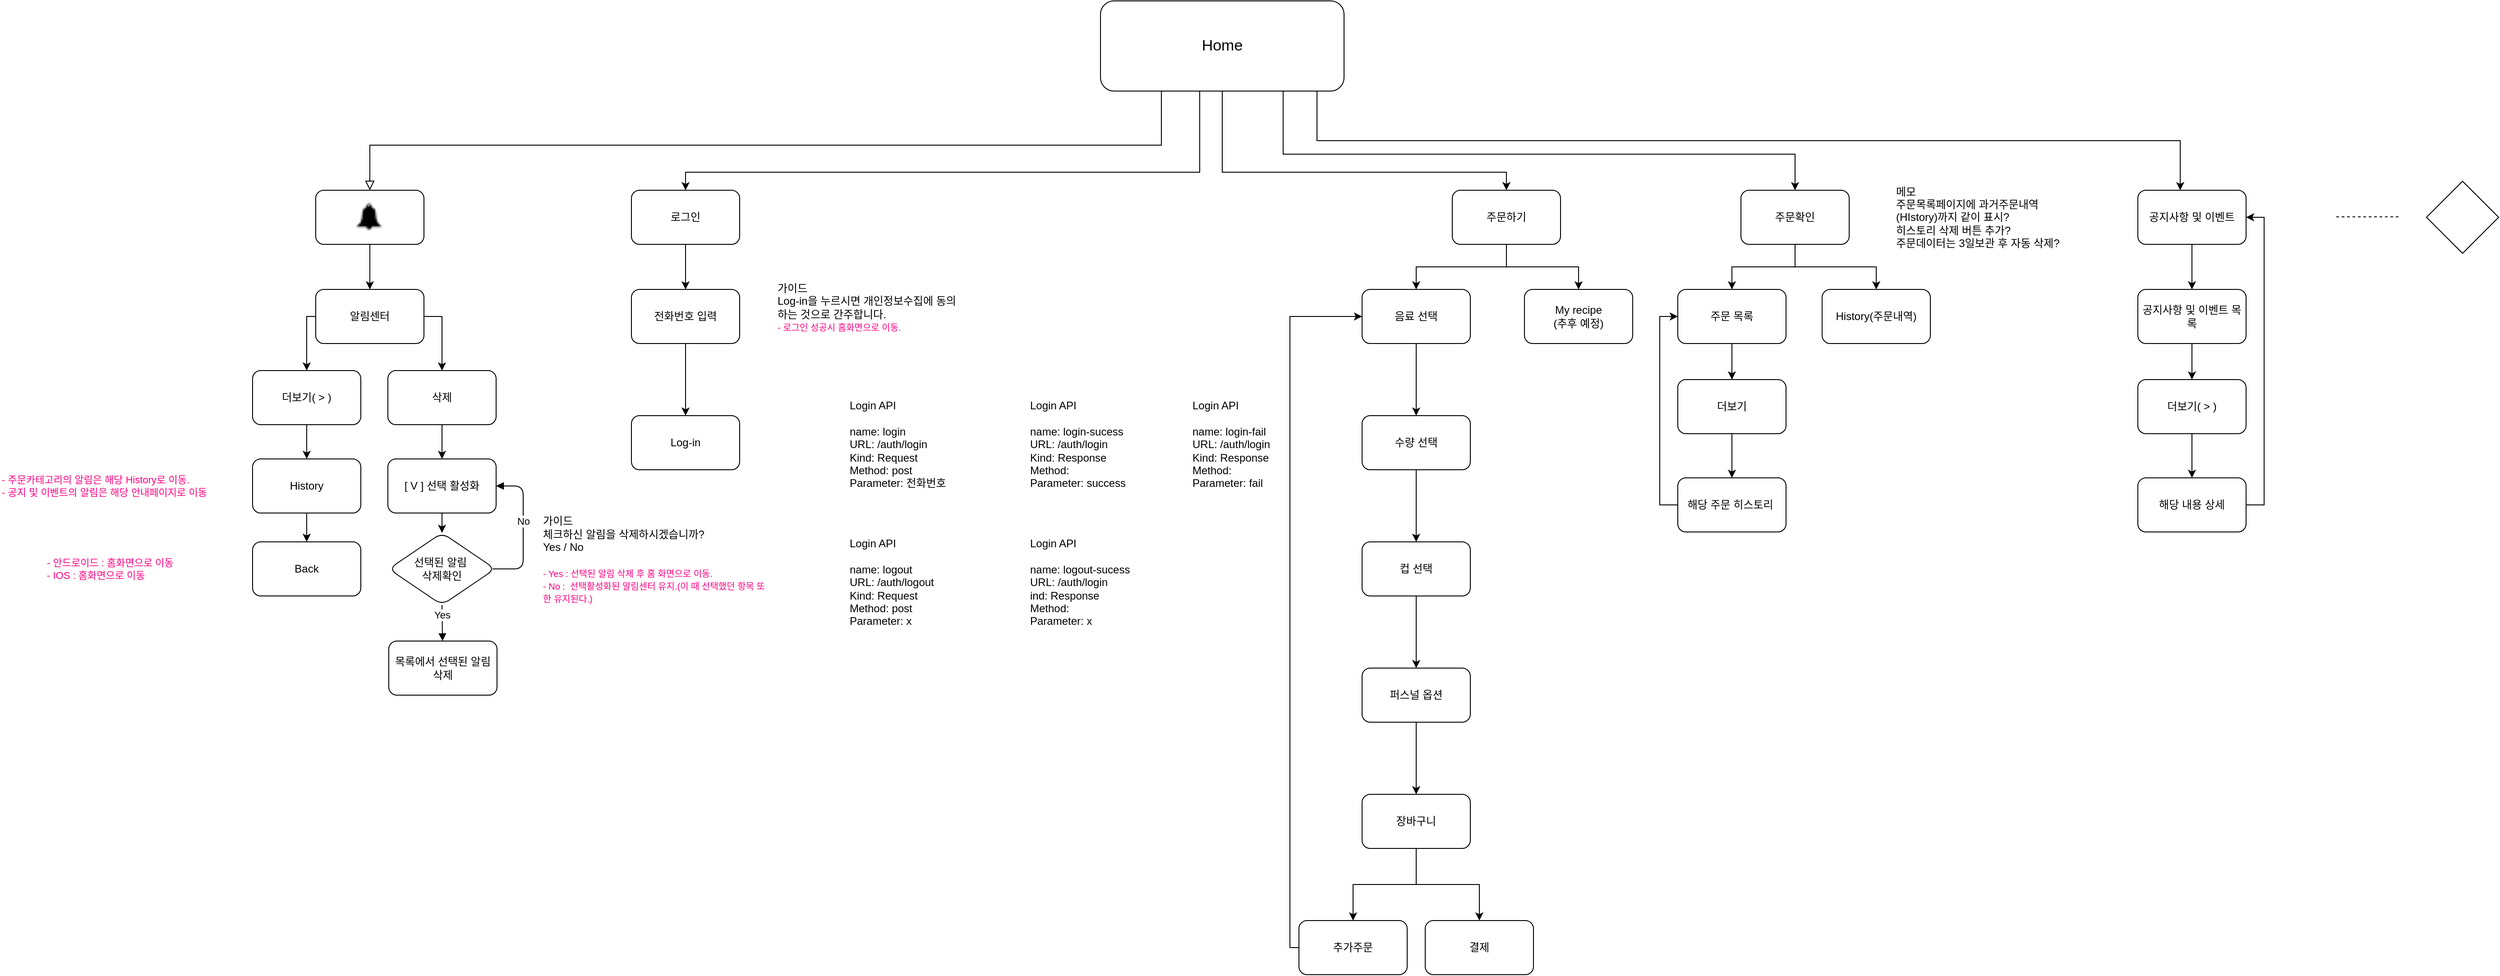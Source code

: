 <mxfile version="13.6.6" type="google"><diagram id="YzNsqvQF_EGkJcA79aaw" name="페이지-2"><mxGraphModel dx="2076" dy="1160" grid="1" gridSize="10" guides="1" tooltips="1" connect="1" arrows="1" fold="1" page="1" pageScale="1" pageWidth="4681" pageHeight="3300" math="0" shadow="0"><root><mxCell id="InaTY63tcqU3OCALk7lf-0"/><mxCell id="InaTY63tcqU3OCALk7lf-1" parent="InaTY63tcqU3OCALk7lf-0"/><mxCell id="InaTY63tcqU3OCALk7lf-2" value="" style="rounded=0;html=1;jettySize=auto;orthogonalLoop=1;fontSize=11;endArrow=block;endFill=0;endSize=8;strokeWidth=1;shadow=0;labelBackgroundColor=none;edgeStyle=orthogonalEdgeStyle;exitX=0.25;exitY=1;exitDx=0;exitDy=0;" edge="1" parent="InaTY63tcqU3OCALk7lf-1" source="InaTY63tcqU3OCALk7lf-4"><mxGeometry relative="1" as="geometry"><mxPoint x="850" y="340" as="targetPoint"/><Array as="points"><mxPoint x="1728" y="290"/><mxPoint x="850" y="290"/></Array></mxGeometry></mxCell><mxCell id="InaTY63tcqU3OCALk7lf-3" style="edgeStyle=orthogonalEdgeStyle;rounded=0;orthogonalLoop=1;jettySize=auto;html=1;entryX=0.5;entryY=0;entryDx=0;entryDy=0;exitX=0.66;exitY=0.98;exitDx=0;exitDy=0;exitPerimeter=0;" edge="1" parent="InaTY63tcqU3OCALk7lf-1" source="InaTY63tcqU3OCALk7lf-4" target="InaTY63tcqU3OCALk7lf-9"><mxGeometry relative="1" as="geometry"><mxPoint x="1030" y="320" as="targetPoint"/><Array as="points"><mxPoint x="1770" y="228"/><mxPoint x="1770" y="320"/><mxPoint x="1200" y="320"/></Array></mxGeometry></mxCell><mxCell id="InaTY63tcqU3OCALk7lf-68" style="edgeStyle=orthogonalEdgeStyle;rounded=0;orthogonalLoop=1;jettySize=auto;html=1;entryX=0.5;entryY=0;entryDx=0;entryDy=0;exitX=0.5;exitY=1;exitDx=0;exitDy=0;" edge="1" parent="InaTY63tcqU3OCALk7lf-1" source="InaTY63tcqU3OCALk7lf-4" target="InaTY63tcqU3OCALk7lf-41"><mxGeometry relative="1" as="geometry"><Array as="points"><mxPoint x="1795" y="320"/><mxPoint x="2110" y="320"/></Array></mxGeometry></mxCell><mxCell id="InaTY63tcqU3OCALk7lf-75" style="edgeStyle=orthogonalEdgeStyle;rounded=0;orthogonalLoop=1;jettySize=auto;html=1;exitX=0.75;exitY=1;exitDx=0;exitDy=0;" edge="1" parent="InaTY63tcqU3OCALk7lf-1" source="InaTY63tcqU3OCALk7lf-4" target="InaTY63tcqU3OCALk7lf-69"><mxGeometry relative="1" as="geometry"><Array as="points"><mxPoint x="1863" y="300"/><mxPoint x="2430" y="300"/></Array></mxGeometry></mxCell><mxCell id="InaTY63tcqU3OCALk7lf-82" style="edgeStyle=orthogonalEdgeStyle;rounded=0;orthogonalLoop=1;jettySize=auto;html=1;exitX=0.75;exitY=1;exitDx=0;exitDy=0;" edge="1" parent="InaTY63tcqU3OCALk7lf-1" source="InaTY63tcqU3OCALk7lf-4"><mxGeometry relative="1" as="geometry"><mxPoint x="1527" y="140" as="sourcePoint"/><mxPoint x="2857" y="340" as="targetPoint"/><Array as="points"><mxPoint x="1900" y="230"/><mxPoint x="1900" y="285"/><mxPoint x="2857" y="285"/></Array></mxGeometry></mxCell><mxCell id="InaTY63tcqU3OCALk7lf-4" value="&lt;font style=&quot;font-size: 17px&quot;&gt;Home&lt;/font&gt;" style="rounded=1;whiteSpace=wrap;html=1;fontSize=12;glass=0;strokeWidth=1;shadow=0;" vertex="1" parent="InaTY63tcqU3OCALk7lf-1"><mxGeometry x="1660" y="130" width="270" height="100" as="geometry"/></mxCell><mxCell id="InaTY63tcqU3OCALk7lf-5" value="" style="edgeStyle=orthogonalEdgeStyle;rounded=0;orthogonalLoop=1;jettySize=auto;html=1;" edge="1" parent="InaTY63tcqU3OCALk7lf-1" source="InaTY63tcqU3OCALk7lf-6" target="InaTY63tcqU3OCALk7lf-16"><mxGeometry relative="1" as="geometry"/></mxCell><mxCell id="InaTY63tcqU3OCALk7lf-6" value="" style="rounded=1;whiteSpace=wrap;html=1;" vertex="1" parent="InaTY63tcqU3OCALk7lf-1"><mxGeometry x="790" y="340" width="120" height="60" as="geometry"/></mxCell><mxCell id="InaTY63tcqU3OCALk7lf-7" value="" style="shape=image;verticalLabelPosition=bottom;labelBackgroundColor=#ffffff;verticalAlign=top;aspect=fixed;imageAspect=0;image=data:image/png,iVBORw0KGgoAAAANSUhEUgAAABQAAAAUCAYAAACNiR0NAAAA8UlEQVQ4Ec3TLRKGIBAGYKLR6BGMRqPRaPQYRm9gNBo9gtFoNHoEo9Fo3G/eb0ZmB/mR0SAzDCjysLAo6OUiXvbICW7bRk3T0Lqut9Z2gkVRUN/3lGXZc3AcRwrDkIQQ/wrYVYwRdl0noRNEW1WV1TSCURRpQaD7vhtRLYhE8KjU/rIsfiAmqAh/HobBD8QEDqj9tm39QFNCTriuaz8wz3NrhHEc3weRwSAIrCAinedZi16yjD/j3JqtTZKEjuO4oBLEoGur6gJpmhKuGC8SxFanabpURAIIx6AbN4J8Fd7HWZVlSba7x7+XEfKXT/rfB389dxfbT1GjrAAAAABJRU5ErkJggg==;" vertex="1" parent="InaTY63tcqU3OCALk7lf-1"><mxGeometry x="830" y="350" width="40" height="40" as="geometry"/></mxCell><mxCell id="InaTY63tcqU3OCALk7lf-8" value="" style="edgeStyle=orthogonalEdgeStyle;rounded=0;orthogonalLoop=1;jettySize=auto;html=1;" edge="1" parent="InaTY63tcqU3OCALk7lf-1" source="InaTY63tcqU3OCALk7lf-9" target="InaTY63tcqU3OCALk7lf-11"><mxGeometry relative="1" as="geometry"/></mxCell><mxCell id="InaTY63tcqU3OCALk7lf-9" value="로그인" style="rounded=1;whiteSpace=wrap;html=1;" vertex="1" parent="InaTY63tcqU3OCALk7lf-1"><mxGeometry x="1140" y="340" width="120" height="60" as="geometry"/></mxCell><mxCell id="InaTY63tcqU3OCALk7lf-10" value="" style="edgeStyle=orthogonalEdgeStyle;rounded=0;orthogonalLoop=1;jettySize=auto;html=1;" edge="1" parent="InaTY63tcqU3OCALk7lf-1" source="InaTY63tcqU3OCALk7lf-11" target="InaTY63tcqU3OCALk7lf-13"><mxGeometry relative="1" as="geometry"/></mxCell><mxCell id="InaTY63tcqU3OCALk7lf-11" value="전화번호 입력" style="whiteSpace=wrap;html=1;rounded=1;" vertex="1" parent="InaTY63tcqU3OCALk7lf-1"><mxGeometry x="1140" y="450" width="120" height="60" as="geometry"/></mxCell><mxCell id="InaTY63tcqU3OCALk7lf-12" value="가이드&lt;br&gt;Log-in을 누르시면 개인정보수집에 동의하는 것으로 간주합니다.&lt;br&gt;&lt;font style=&quot;font-size: 10px&quot; color=&quot;#ff0080&quot;&gt;- 로그인 성공시 홈화면으로 이동.&lt;/font&gt;" style="text;html=1;strokeColor=none;fillColor=none;align=left;verticalAlign=middle;whiteSpace=wrap;rounded=0;" vertex="1" parent="InaTY63tcqU3OCALk7lf-1"><mxGeometry x="1300" y="460" width="210" height="20" as="geometry"/></mxCell><mxCell id="InaTY63tcqU3OCALk7lf-13" value="Log-in" style="whiteSpace=wrap;html=1;rounded=1;" vertex="1" parent="InaTY63tcqU3OCALk7lf-1"><mxGeometry x="1140" y="590" width="120" height="60" as="geometry"/></mxCell><mxCell id="InaTY63tcqU3OCALk7lf-14" value="" style="edgeStyle=orthogonalEdgeStyle;rounded=0;orthogonalLoop=1;jettySize=auto;html=1;exitX=0;exitY=0.5;exitDx=0;exitDy=0;entryX=0.5;entryY=0;entryDx=0;entryDy=0;" edge="1" parent="InaTY63tcqU3OCALk7lf-1" source="InaTY63tcqU3OCALk7lf-16" target="InaTY63tcqU3OCALk7lf-18"><mxGeometry relative="1" as="geometry"><Array as="points"><mxPoint x="780" y="480"/></Array></mxGeometry></mxCell><mxCell id="InaTY63tcqU3OCALk7lf-15" style="edgeStyle=orthogonalEdgeStyle;rounded=0;orthogonalLoop=1;jettySize=auto;html=1;entryX=0.5;entryY=0;entryDx=0;entryDy=0;exitX=1;exitY=0.5;exitDx=0;exitDy=0;" edge="1" parent="InaTY63tcqU3OCALk7lf-1" source="InaTY63tcqU3OCALk7lf-16" target="InaTY63tcqU3OCALk7lf-20"><mxGeometry relative="1" as="geometry"><Array as="points"><mxPoint x="930" y="480"/></Array></mxGeometry></mxCell><mxCell id="InaTY63tcqU3OCALk7lf-16" value="알림센터" style="whiteSpace=wrap;html=1;rounded=1;" vertex="1" parent="InaTY63tcqU3OCALk7lf-1"><mxGeometry x="790" y="450" width="120" height="60" as="geometry"/></mxCell><mxCell id="InaTY63tcqU3OCALk7lf-17" value="" style="edgeStyle=orthogonalEdgeStyle;rounded=0;orthogonalLoop=1;jettySize=auto;html=1;" edge="1" parent="InaTY63tcqU3OCALk7lf-1" source="InaTY63tcqU3OCALk7lf-18" target="InaTY63tcqU3OCALk7lf-22"><mxGeometry relative="1" as="geometry"/></mxCell><mxCell id="InaTY63tcqU3OCALk7lf-18" value="더보기( &amp;gt; )" style="whiteSpace=wrap;html=1;rounded=1;" vertex="1" parent="InaTY63tcqU3OCALk7lf-1"><mxGeometry x="720" y="540" width="120" height="60" as="geometry"/></mxCell><mxCell id="InaTY63tcqU3OCALk7lf-19" value="" style="edgeStyle=orthogonalEdgeStyle;rounded=0;orthogonalLoop=1;jettySize=auto;html=1;" edge="1" parent="InaTY63tcqU3OCALk7lf-1" source="InaTY63tcqU3OCALk7lf-20" target="InaTY63tcqU3OCALk7lf-27"><mxGeometry relative="1" as="geometry"/></mxCell><mxCell id="InaTY63tcqU3OCALk7lf-20" value="삭제" style="whiteSpace=wrap;html=1;rounded=1;" vertex="1" parent="InaTY63tcqU3OCALk7lf-1"><mxGeometry x="870" y="540" width="120" height="60" as="geometry"/></mxCell><mxCell id="InaTY63tcqU3OCALk7lf-21" value="" style="edgeStyle=orthogonalEdgeStyle;rounded=0;orthogonalLoop=1;jettySize=auto;html=1;" edge="1" parent="InaTY63tcqU3OCALk7lf-1" source="InaTY63tcqU3OCALk7lf-22" target="InaTY63tcqU3OCALk7lf-24"><mxGeometry relative="1" as="geometry"/></mxCell><mxCell id="InaTY63tcqU3OCALk7lf-22" value="History" style="whiteSpace=wrap;html=1;rounded=1;" vertex="1" parent="InaTY63tcqU3OCALk7lf-1"><mxGeometry x="720" y="638" width="120" height="60" as="geometry"/></mxCell><mxCell id="InaTY63tcqU3OCALk7lf-23" value="&lt;font color=&quot;#ff0080&quot; style=&quot;font-size: 11px;&quot;&gt;- 주문카테고리의 알림은 해당 History로 이동.&lt;br style=&quot;font-size: 11px;&quot;&gt;&lt;/font&gt;&lt;div style=&quot;font-size: 11px;&quot;&gt;&lt;span style=&quot;font-size: 11px;&quot;&gt;&lt;font color=&quot;#ff0080&quot; style=&quot;font-size: 11px;&quot;&gt;- 공지 및 이벤트의 알림은 해당 안내페이지로 이동&lt;/font&gt;&lt;/span&gt;&lt;/div&gt;" style="text;html=1;strokeColor=none;fillColor=none;align=left;verticalAlign=middle;whiteSpace=wrap;rounded=0;fontSize=11;" vertex="1" parent="InaTY63tcqU3OCALk7lf-1"><mxGeometry x="440" y="659" width="290" height="18" as="geometry"/></mxCell><mxCell id="InaTY63tcqU3OCALk7lf-24" value="Back" style="whiteSpace=wrap;html=1;rounded=1;" vertex="1" parent="InaTY63tcqU3OCALk7lf-1"><mxGeometry x="720" y="730" width="120" height="60" as="geometry"/></mxCell><mxCell id="InaTY63tcqU3OCALk7lf-25" value="&lt;font color=&quot;#ff0080&quot; style=&quot;font-size: 11px;&quot;&gt;- 안드로이드 : 홈화면으로 이동&lt;br style=&quot;font-size: 11px;&quot;&gt;- IOS : 홈화면으로 이동&lt;/font&gt;" style="text;html=1;strokeColor=none;fillColor=none;align=left;verticalAlign=middle;whiteSpace=wrap;rounded=0;fontSize=11;" vertex="1" parent="InaTY63tcqU3OCALk7lf-1"><mxGeometry x="490" y="750" width="190" height="20" as="geometry"/></mxCell><mxCell id="InaTY63tcqU3OCALk7lf-26" value="" style="edgeStyle=orthogonalEdgeStyle;rounded=0;orthogonalLoop=1;jettySize=auto;html=1;" edge="1" parent="InaTY63tcqU3OCALk7lf-1" source="InaTY63tcqU3OCALk7lf-27" target="InaTY63tcqU3OCALk7lf-28"><mxGeometry relative="1" as="geometry"/></mxCell><mxCell id="InaTY63tcqU3OCALk7lf-27" value="[ V ] 선택 활성화" style="whiteSpace=wrap;html=1;rounded=1;" vertex="1" parent="InaTY63tcqU3OCALk7lf-1"><mxGeometry x="870" y="638" width="120" height="60" as="geometry"/></mxCell><mxCell id="InaTY63tcqU3OCALk7lf-28" value="선택된 알림&amp;nbsp;&lt;br&gt;삭제확인" style="rhombus;whiteSpace=wrap;html=1;rounded=1;" vertex="1" parent="InaTY63tcqU3OCALk7lf-1"><mxGeometry x="871" y="720" width="118" height="80" as="geometry"/></mxCell><mxCell id="InaTY63tcqU3OCALk7lf-29" value="No" style="html=1;verticalAlign=bottom;endArrow=block;exitX=1;exitY=0.5;exitDx=0;exitDy=0;entryX=1;entryY=0.5;entryDx=0;entryDy=0;" edge="1" parent="InaTY63tcqU3OCALk7lf-1" target="InaTY63tcqU3OCALk7lf-27"><mxGeometry width="80" relative="1" as="geometry"><mxPoint x="986" y="760" as="sourcePoint"/><mxPoint x="1040" y="780" as="targetPoint"/><Array as="points"><mxPoint x="1020" y="760"/><mxPoint x="1020" y="668"/></Array></mxGeometry></mxCell><mxCell id="InaTY63tcqU3OCALk7lf-30" value="Yes" style="html=1;verticalAlign=bottom;endArrow=block;exitX=0.5;exitY=1;exitDx=0;exitDy=0;" edge="1" parent="InaTY63tcqU3OCALk7lf-1" source="InaTY63tcqU3OCALk7lf-28" target="InaTY63tcqU3OCALk7lf-31"><mxGeometry width="80" relative="1" as="geometry"><mxPoint x="910" y="720" as="sourcePoint"/><mxPoint x="930" y="860" as="targetPoint"/></mxGeometry></mxCell><mxCell id="InaTY63tcqU3OCALk7lf-31" value="목록에서 선택된 알림 삭제" style="rounded=1;whiteSpace=wrap;html=1;" vertex="1" parent="InaTY63tcqU3OCALk7lf-1"><mxGeometry x="871" y="840" width="120" height="60" as="geometry"/></mxCell><mxCell id="InaTY63tcqU3OCALk7lf-32" value="가이드&lt;br&gt;체크하신 알림을 삭제하시겠습니까?&lt;br&gt;Yes / No&lt;br&gt;&lt;br&gt;&lt;font color=&quot;#ff0080&quot; style=&quot;font-size: 10px&quot;&gt;- Yes : 선택된 알림 삭제 후 홈 화면으로 이동.&lt;br&gt;- No :&amp;nbsp; 선택활성화된 알림센터 유지.(이 때 선택했던 항목 또한 유지된다.)&lt;/font&gt;" style="text;html=1;strokeColor=none;fillColor=none;align=left;verticalAlign=middle;whiteSpace=wrap;rounded=0;" vertex="1" parent="InaTY63tcqU3OCALk7lf-1"><mxGeometry x="1040" y="740" width="250" height="20" as="geometry"/></mxCell><mxCell id="InaTY63tcqU3OCALk7lf-33" value="Login API&lt;br&gt;&lt;br&gt;name: login&lt;br&gt;URL: /auth/login&lt;br&gt;Kind: Request&lt;br&gt;Method: post&lt;br&gt;Parameter: 전화번호" style="text;html=1;strokeColor=none;fillColor=none;align=left;verticalAlign=middle;whiteSpace=wrap;rounded=0;" vertex="1" parent="InaTY63tcqU3OCALk7lf-1"><mxGeometry x="1380" y="567" width="170" height="110" as="geometry"/></mxCell><mxCell id="InaTY63tcqU3OCALk7lf-34" value="Login API&lt;br&gt;&lt;br&gt;name: logout&lt;br&gt;URL: /auth/logout&lt;br&gt;Kind: Request&lt;br&gt;Method: post&lt;br&gt;Parameter: x" style="text;html=1;strokeColor=none;fillColor=none;align=left;verticalAlign=middle;whiteSpace=wrap;rounded=0;" vertex="1" parent="InaTY63tcqU3OCALk7lf-1"><mxGeometry x="1380" y="720" width="170" height="110" as="geometry"/></mxCell><mxCell id="InaTY63tcqU3OCALk7lf-35" value="Login API&lt;br&gt;&lt;br&gt;name: login-sucess&lt;br&gt;URL: /auth/login&lt;br&gt;Kind: Response&lt;br&gt;Method:&amp;nbsp;&lt;br&gt;Parameter: success" style="text;html=1;strokeColor=none;fillColor=none;align=left;verticalAlign=middle;whiteSpace=wrap;rounded=0;" vertex="1" parent="InaTY63tcqU3OCALk7lf-1"><mxGeometry x="1580" y="567" width="170" height="110" as="geometry"/></mxCell><mxCell id="InaTY63tcqU3OCALk7lf-36" value="Login API&lt;br&gt;&lt;br&gt;name: login-fail&lt;br&gt;URL: /auth/login&lt;br&gt;Kind: Response&lt;br&gt;Method:&lt;br&gt;Parameter: fail" style="text;html=1;strokeColor=none;fillColor=none;align=left;verticalAlign=middle;whiteSpace=wrap;rounded=0;" vertex="1" parent="InaTY63tcqU3OCALk7lf-1"><mxGeometry x="1760" y="567" width="190" height="110" as="geometry"/></mxCell><mxCell id="InaTY63tcqU3OCALk7lf-37" value="Login API&lt;br&gt;&lt;br&gt;name: logout-sucess&lt;br&gt;URL: /auth/login&lt;br&gt;ind: Response&lt;br&gt;Method:&amp;nbsp;&lt;br&gt;Parameter: x" style="text;html=1;strokeColor=none;fillColor=none;align=left;verticalAlign=middle;whiteSpace=wrap;rounded=0;" vertex="1" parent="InaTY63tcqU3OCALk7lf-1"><mxGeometry x="1580" y="720" width="170" height="110" as="geometry"/></mxCell><mxCell id="InaTY63tcqU3OCALk7lf-44" value="" style="edgeStyle=orthogonalEdgeStyle;rounded=0;orthogonalLoop=1;jettySize=auto;html=1;" edge="1" parent="InaTY63tcqU3OCALk7lf-1" source="InaTY63tcqU3OCALk7lf-41" target="InaTY63tcqU3OCALk7lf-43"><mxGeometry relative="1" as="geometry"/></mxCell><mxCell id="InaTY63tcqU3OCALk7lf-51" style="edgeStyle=orthogonalEdgeStyle;rounded=0;orthogonalLoop=1;jettySize=auto;html=1;" edge="1" parent="InaTY63tcqU3OCALk7lf-1" source="InaTY63tcqU3OCALk7lf-41" target="InaTY63tcqU3OCALk7lf-50"><mxGeometry relative="1" as="geometry"/></mxCell><mxCell id="InaTY63tcqU3OCALk7lf-41" value="주문하기" style="rounded=1;whiteSpace=wrap;html=1;" vertex="1" parent="InaTY63tcqU3OCALk7lf-1"><mxGeometry x="2050" y="340" width="120" height="60" as="geometry"/></mxCell><mxCell id="InaTY63tcqU3OCALk7lf-53" value="" style="edgeStyle=orthogonalEdgeStyle;rounded=0;orthogonalLoop=1;jettySize=auto;html=1;" edge="1" parent="InaTY63tcqU3OCALk7lf-1" source="InaTY63tcqU3OCALk7lf-43" target="InaTY63tcqU3OCALk7lf-52"><mxGeometry relative="1" as="geometry"/></mxCell><mxCell id="InaTY63tcqU3OCALk7lf-43" value="음료 선택" style="whiteSpace=wrap;html=1;rounded=1;" vertex="1" parent="InaTY63tcqU3OCALk7lf-1"><mxGeometry x="1950" y="450" width="120" height="60" as="geometry"/></mxCell><mxCell id="InaTY63tcqU3OCALk7lf-50" value="My recipe&lt;br&gt;(추후 예정)" style="rounded=1;whiteSpace=wrap;html=1;" vertex="1" parent="InaTY63tcqU3OCALk7lf-1"><mxGeometry x="2130" y="450" width="120" height="60" as="geometry"/></mxCell><mxCell id="InaTY63tcqU3OCALk7lf-55" value="" style="edgeStyle=orthogonalEdgeStyle;rounded=0;orthogonalLoop=1;jettySize=auto;html=1;" edge="1" parent="InaTY63tcqU3OCALk7lf-1" source="InaTY63tcqU3OCALk7lf-52" target="InaTY63tcqU3OCALk7lf-54"><mxGeometry relative="1" as="geometry"/></mxCell><mxCell id="InaTY63tcqU3OCALk7lf-52" value="수량 선택" style="whiteSpace=wrap;html=1;rounded=1;" vertex="1" parent="InaTY63tcqU3OCALk7lf-1"><mxGeometry x="1950" y="590" width="120" height="60" as="geometry"/></mxCell><mxCell id="InaTY63tcqU3OCALk7lf-57" value="" style="edgeStyle=orthogonalEdgeStyle;rounded=0;orthogonalLoop=1;jettySize=auto;html=1;" edge="1" parent="InaTY63tcqU3OCALk7lf-1" source="InaTY63tcqU3OCALk7lf-54" target="InaTY63tcqU3OCALk7lf-56"><mxGeometry relative="1" as="geometry"/></mxCell><mxCell id="InaTY63tcqU3OCALk7lf-54" value="컵 선택" style="whiteSpace=wrap;html=1;rounded=1;" vertex="1" parent="InaTY63tcqU3OCALk7lf-1"><mxGeometry x="1950" y="730" width="120" height="60" as="geometry"/></mxCell><mxCell id="InaTY63tcqU3OCALk7lf-61" value="" style="edgeStyle=orthogonalEdgeStyle;rounded=0;orthogonalLoop=1;jettySize=auto;html=1;" edge="1" parent="InaTY63tcqU3OCALk7lf-1" source="InaTY63tcqU3OCALk7lf-56" target="InaTY63tcqU3OCALk7lf-60"><mxGeometry relative="1" as="geometry"/></mxCell><mxCell id="InaTY63tcqU3OCALk7lf-56" value="퍼스널 옵션" style="whiteSpace=wrap;html=1;rounded=1;" vertex="1" parent="InaTY63tcqU3OCALk7lf-1"><mxGeometry x="1950" y="870" width="120" height="60" as="geometry"/></mxCell><mxCell id="InaTY63tcqU3OCALk7lf-63" value="" style="edgeStyle=orthogonalEdgeStyle;rounded=0;orthogonalLoop=1;jettySize=auto;html=1;" edge="1" parent="InaTY63tcqU3OCALk7lf-1" source="InaTY63tcqU3OCALk7lf-60" target="InaTY63tcqU3OCALk7lf-62"><mxGeometry relative="1" as="geometry"/></mxCell><mxCell id="InaTY63tcqU3OCALk7lf-65" style="edgeStyle=orthogonalEdgeStyle;rounded=0;orthogonalLoop=1;jettySize=auto;html=1;" edge="1" parent="InaTY63tcqU3OCALk7lf-1" source="InaTY63tcqU3OCALk7lf-60" target="InaTY63tcqU3OCALk7lf-64"><mxGeometry relative="1" as="geometry"/></mxCell><mxCell id="InaTY63tcqU3OCALk7lf-60" value="장바구니" style="whiteSpace=wrap;html=1;rounded=1;" vertex="1" parent="InaTY63tcqU3OCALk7lf-1"><mxGeometry x="1950" y="1010" width="120" height="60" as="geometry"/></mxCell><mxCell id="InaTY63tcqU3OCALk7lf-66" style="edgeStyle=orthogonalEdgeStyle;rounded=0;orthogonalLoop=1;jettySize=auto;html=1;entryX=0;entryY=0.5;entryDx=0;entryDy=0;exitX=0;exitY=0.5;exitDx=0;exitDy=0;" edge="1" parent="InaTY63tcqU3OCALk7lf-1" source="InaTY63tcqU3OCALk7lf-62" target="InaTY63tcqU3OCALk7lf-43"><mxGeometry relative="1" as="geometry"><Array as="points"><mxPoint x="1870" y="480"/></Array></mxGeometry></mxCell><mxCell id="InaTY63tcqU3OCALk7lf-62" value="추가주문" style="whiteSpace=wrap;html=1;rounded=1;" vertex="1" parent="InaTY63tcqU3OCALk7lf-1"><mxGeometry x="1880" y="1150" width="120" height="60" as="geometry"/></mxCell><mxCell id="InaTY63tcqU3OCALk7lf-64" value="결제" style="whiteSpace=wrap;html=1;rounded=1;" vertex="1" parent="InaTY63tcqU3OCALk7lf-1"><mxGeometry x="2020" y="1150" width="120" height="60" as="geometry"/></mxCell><mxCell id="InaTY63tcqU3OCALk7lf-71" value="" style="edgeStyle=orthogonalEdgeStyle;rounded=0;orthogonalLoop=1;jettySize=auto;html=1;" edge="1" parent="InaTY63tcqU3OCALk7lf-1" source="InaTY63tcqU3OCALk7lf-69" target="InaTY63tcqU3OCALk7lf-70"><mxGeometry relative="1" as="geometry"/></mxCell><mxCell id="InaTY63tcqU3OCALk7lf-73" style="edgeStyle=orthogonalEdgeStyle;rounded=0;orthogonalLoop=1;jettySize=auto;html=1;" edge="1" parent="InaTY63tcqU3OCALk7lf-1" source="InaTY63tcqU3OCALk7lf-69" target="InaTY63tcqU3OCALk7lf-72"><mxGeometry relative="1" as="geometry"/></mxCell><mxCell id="InaTY63tcqU3OCALk7lf-69" value="주문확인" style="rounded=1;whiteSpace=wrap;html=1;" vertex="1" parent="InaTY63tcqU3OCALk7lf-1"><mxGeometry x="2370" y="340" width="120" height="60" as="geometry"/></mxCell><mxCell id="InaTY63tcqU3OCALk7lf-77" value="" style="edgeStyle=orthogonalEdgeStyle;rounded=0;orthogonalLoop=1;jettySize=auto;html=1;" edge="1" parent="InaTY63tcqU3OCALk7lf-1" source="InaTY63tcqU3OCALk7lf-70" target="InaTY63tcqU3OCALk7lf-76"><mxGeometry relative="1" as="geometry"/></mxCell><mxCell id="InaTY63tcqU3OCALk7lf-70" value="주문 목록" style="whiteSpace=wrap;html=1;rounded=1;" vertex="1" parent="InaTY63tcqU3OCALk7lf-1"><mxGeometry x="2300" y="450" width="120" height="60" as="geometry"/></mxCell><mxCell id="InaTY63tcqU3OCALk7lf-72" value="History(주문내역)" style="whiteSpace=wrap;html=1;rounded=1;" vertex="1" parent="InaTY63tcqU3OCALk7lf-1"><mxGeometry x="2460" y="450" width="120" height="60" as="geometry"/></mxCell><mxCell id="InaTY63tcqU3OCALk7lf-74" value="메모&lt;br&gt;주문목록페이지에 과거주문내역(HIstory)까지 같이 표시?&amp;nbsp;&lt;br&gt;히스토리 삭제 버튼 추가?&lt;br&gt;주문데이터는 3일보관 후 자동 삭제?" style="text;html=1;strokeColor=none;fillColor=none;align=left;verticalAlign=middle;whiteSpace=wrap;rounded=0;" vertex="1" parent="InaTY63tcqU3OCALk7lf-1"><mxGeometry x="2540" y="360" width="200" height="20" as="geometry"/></mxCell><mxCell id="InaTY63tcqU3OCALk7lf-79" value="" style="edgeStyle=orthogonalEdgeStyle;rounded=0;orthogonalLoop=1;jettySize=auto;html=1;" edge="1" parent="InaTY63tcqU3OCALk7lf-1" source="InaTY63tcqU3OCALk7lf-76" target="InaTY63tcqU3OCALk7lf-78"><mxGeometry relative="1" as="geometry"/></mxCell><mxCell id="InaTY63tcqU3OCALk7lf-76" value="더보기" style="whiteSpace=wrap;html=1;rounded=1;" vertex="1" parent="InaTY63tcqU3OCALk7lf-1"><mxGeometry x="2300" y="550" width="120" height="60" as="geometry"/></mxCell><mxCell id="InaTY63tcqU3OCALk7lf-80" style="edgeStyle=orthogonalEdgeStyle;rounded=0;orthogonalLoop=1;jettySize=auto;html=1;entryX=0;entryY=0.5;entryDx=0;entryDy=0;" edge="1" parent="InaTY63tcqU3OCALk7lf-1" source="InaTY63tcqU3OCALk7lf-78" target="InaTY63tcqU3OCALk7lf-70"><mxGeometry relative="1" as="geometry"><Array as="points"><mxPoint x="2280" y="689"/><mxPoint x="2280" y="480"/></Array></mxGeometry></mxCell><mxCell id="InaTY63tcqU3OCALk7lf-78" value="해당 주문 히스토리&amp;nbsp;" style="whiteSpace=wrap;html=1;rounded=1;" vertex="1" parent="InaTY63tcqU3OCALk7lf-1"><mxGeometry x="2300" y="659" width="120" height="60" as="geometry"/></mxCell><mxCell id="InaTY63tcqU3OCALk7lf-84" value="" style="edgeStyle=orthogonalEdgeStyle;rounded=0;orthogonalLoop=1;jettySize=auto;html=1;" edge="1" parent="InaTY63tcqU3OCALk7lf-1" source="InaTY63tcqU3OCALk7lf-81" target="InaTY63tcqU3OCALk7lf-83"><mxGeometry relative="1" as="geometry"/></mxCell><mxCell id="InaTY63tcqU3OCALk7lf-81" value="공지사항 및 이벤트" style="rounded=1;whiteSpace=wrap;html=1;" vertex="1" parent="InaTY63tcqU3OCALk7lf-1"><mxGeometry x="2810" y="340" width="120" height="60" as="geometry"/></mxCell><mxCell id="InaTY63tcqU3OCALk7lf-86" value="" style="edgeStyle=orthogonalEdgeStyle;rounded=0;orthogonalLoop=1;jettySize=auto;html=1;" edge="1" parent="InaTY63tcqU3OCALk7lf-1" source="InaTY63tcqU3OCALk7lf-83" target="InaTY63tcqU3OCALk7lf-85"><mxGeometry relative="1" as="geometry"/></mxCell><mxCell id="InaTY63tcqU3OCALk7lf-83" value="공지사항 및 이벤트 목록" style="whiteSpace=wrap;html=1;rounded=1;" vertex="1" parent="InaTY63tcqU3OCALk7lf-1"><mxGeometry x="2810" y="450" width="120" height="60" as="geometry"/></mxCell><mxCell id="InaTY63tcqU3OCALk7lf-88" value="" style="edgeStyle=orthogonalEdgeStyle;rounded=0;orthogonalLoop=1;jettySize=auto;html=1;" edge="1" parent="InaTY63tcqU3OCALk7lf-1" source="InaTY63tcqU3OCALk7lf-85" target="InaTY63tcqU3OCALk7lf-87"><mxGeometry relative="1" as="geometry"/></mxCell><mxCell id="InaTY63tcqU3OCALk7lf-85" value="더보기( &amp;gt; )" style="whiteSpace=wrap;html=1;rounded=1;" vertex="1" parent="InaTY63tcqU3OCALk7lf-1"><mxGeometry x="2810" y="550" width="120" height="60" as="geometry"/></mxCell><mxCell id="InaTY63tcqU3OCALk7lf-89" style="edgeStyle=orthogonalEdgeStyle;rounded=0;orthogonalLoop=1;jettySize=auto;html=1;entryX=1;entryY=0.5;entryDx=0;entryDy=0;" edge="1" parent="InaTY63tcqU3OCALk7lf-1" source="InaTY63tcqU3OCALk7lf-87" target="InaTY63tcqU3OCALk7lf-81"><mxGeometry relative="1" as="geometry"><Array as="points"><mxPoint x="2950" y="689"/><mxPoint x="2950" y="370"/></Array></mxGeometry></mxCell><mxCell id="InaTY63tcqU3OCALk7lf-87" value="해당 내용 상세" style="whiteSpace=wrap;html=1;rounded=1;" vertex="1" parent="InaTY63tcqU3OCALk7lf-1"><mxGeometry x="2810" y="659" width="120" height="60" as="geometry"/></mxCell><mxCell id="InaTY63tcqU3OCALk7lf-91" value="" style="rhombus;whiteSpace=wrap;html=1;" vertex="1" parent="InaTY63tcqU3OCALk7lf-1"><mxGeometry x="3130" y="330" width="80" height="80" as="geometry"/></mxCell><mxCell id="InaTY63tcqU3OCALk7lf-92" value="" style="endArrow=none;dashed=1;html=1;" edge="1" parent="InaTY63tcqU3OCALk7lf-1"><mxGeometry width="50" height="50" relative="1" as="geometry"><mxPoint x="3030" y="369.5" as="sourcePoint"/><mxPoint x="3100" y="369.5" as="targetPoint"/></mxGeometry></mxCell></root></mxGraphModel></diagram></mxfile>
